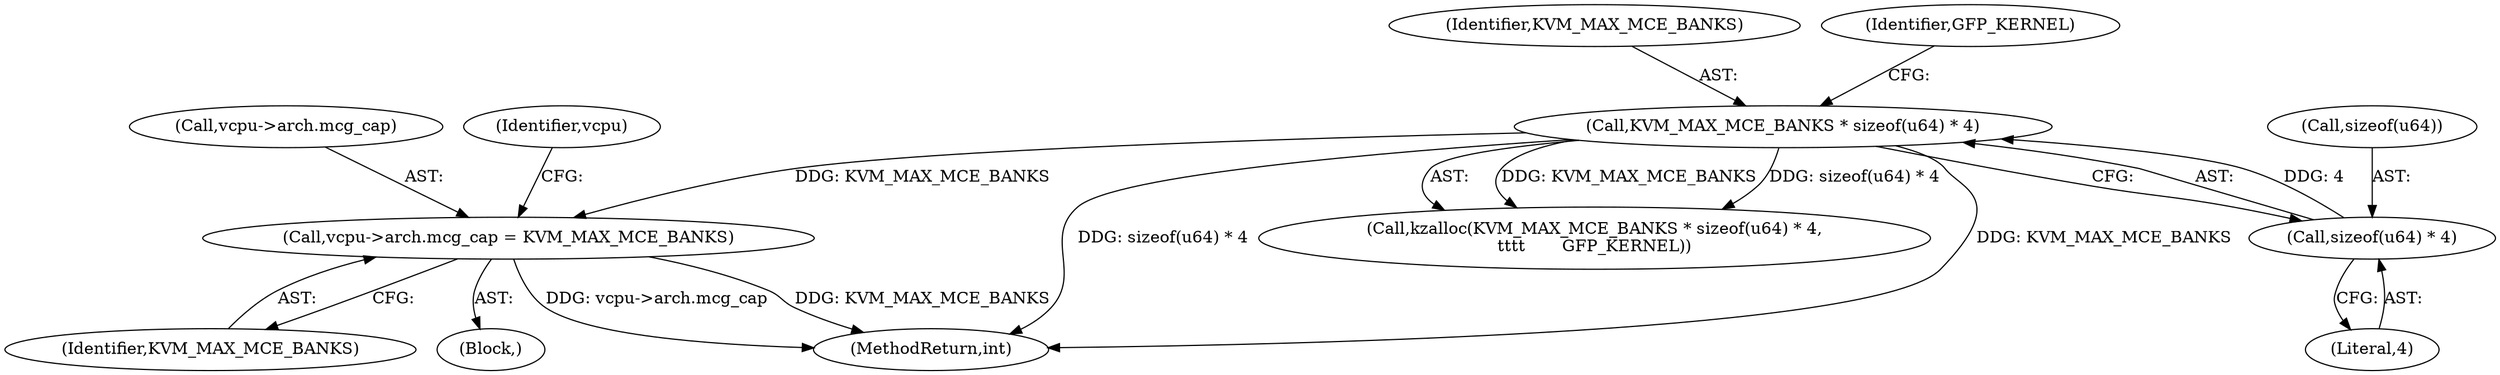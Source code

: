 digraph "0_linux_0b79459b482e85cb7426aa7da683a9f2c97aeae1@pointer" {
"1000228" [label="(Call,vcpu->arch.mcg_cap = KVM_MAX_MCE_BANKS)"];
"1000208" [label="(Call,KVM_MAX_MCE_BANKS * sizeof(u64) * 4)"];
"1000210" [label="(Call,sizeof(u64) * 4)"];
"1000229" [label="(Call,vcpu->arch.mcg_cap)"];
"1000234" [label="(Identifier,KVM_MAX_MCE_BANKS)"];
"1000211" [label="(Call,sizeof(u64))"];
"1000228" [label="(Call,vcpu->arch.mcg_cap = KVM_MAX_MCE_BANKS)"];
"1000305" [label="(MethodReturn,int)"];
"1000207" [label="(Call,kzalloc(KVM_MAX_MCE_BANKS * sizeof(u64) * 4,\n\t\t\t\t       GFP_KERNEL))"];
"1000208" [label="(Call,KVM_MAX_MCE_BANKS * sizeof(u64) * 4)"];
"1000102" [label="(Block,)"];
"1000213" [label="(Literal,4)"];
"1000241" [label="(Identifier,vcpu)"];
"1000209" [label="(Identifier,KVM_MAX_MCE_BANKS)"];
"1000210" [label="(Call,sizeof(u64) * 4)"];
"1000214" [label="(Identifier,GFP_KERNEL)"];
"1000228" -> "1000102"  [label="AST: "];
"1000228" -> "1000234"  [label="CFG: "];
"1000229" -> "1000228"  [label="AST: "];
"1000234" -> "1000228"  [label="AST: "];
"1000241" -> "1000228"  [label="CFG: "];
"1000228" -> "1000305"  [label="DDG: vcpu->arch.mcg_cap"];
"1000228" -> "1000305"  [label="DDG: KVM_MAX_MCE_BANKS"];
"1000208" -> "1000228"  [label="DDG: KVM_MAX_MCE_BANKS"];
"1000208" -> "1000207"  [label="AST: "];
"1000208" -> "1000210"  [label="CFG: "];
"1000209" -> "1000208"  [label="AST: "];
"1000210" -> "1000208"  [label="AST: "];
"1000214" -> "1000208"  [label="CFG: "];
"1000208" -> "1000305"  [label="DDG: KVM_MAX_MCE_BANKS"];
"1000208" -> "1000305"  [label="DDG: sizeof(u64) * 4"];
"1000208" -> "1000207"  [label="DDG: KVM_MAX_MCE_BANKS"];
"1000208" -> "1000207"  [label="DDG: sizeof(u64) * 4"];
"1000210" -> "1000208"  [label="DDG: 4"];
"1000210" -> "1000213"  [label="CFG: "];
"1000211" -> "1000210"  [label="AST: "];
"1000213" -> "1000210"  [label="AST: "];
}
